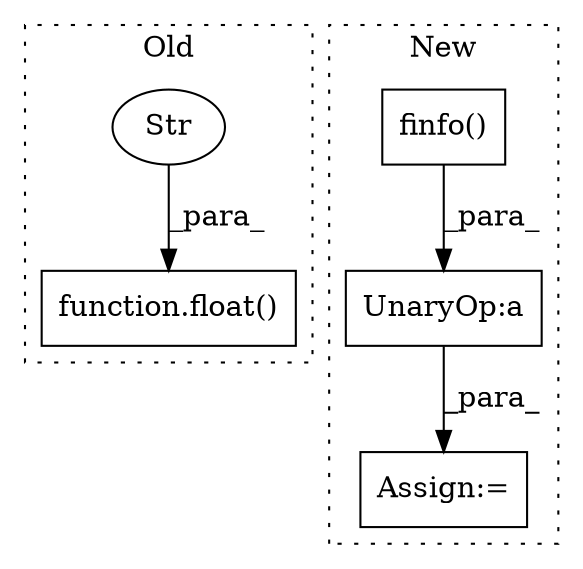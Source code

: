 digraph G {
subgraph cluster0 {
1 [label="function.float()" a="75" s="1026,1038" l="6,1" shape="box"];
4 [label="Str" a="66" s="1032" l="6" shape="ellipse"];
label = "Old";
style="dotted";
}
subgraph cluster1 {
2 [label="finfo()" a="75" s="960,982" l="12,1" shape="box"];
3 [label="UnaryOp:a" a="61" s="959" l="28" shape="box"];
5 [label="Assign:=" a="68" s="956" l="3" shape="box"];
label = "New";
style="dotted";
}
2 -> 3 [label="_para_"];
3 -> 5 [label="_para_"];
4 -> 1 [label="_para_"];
}